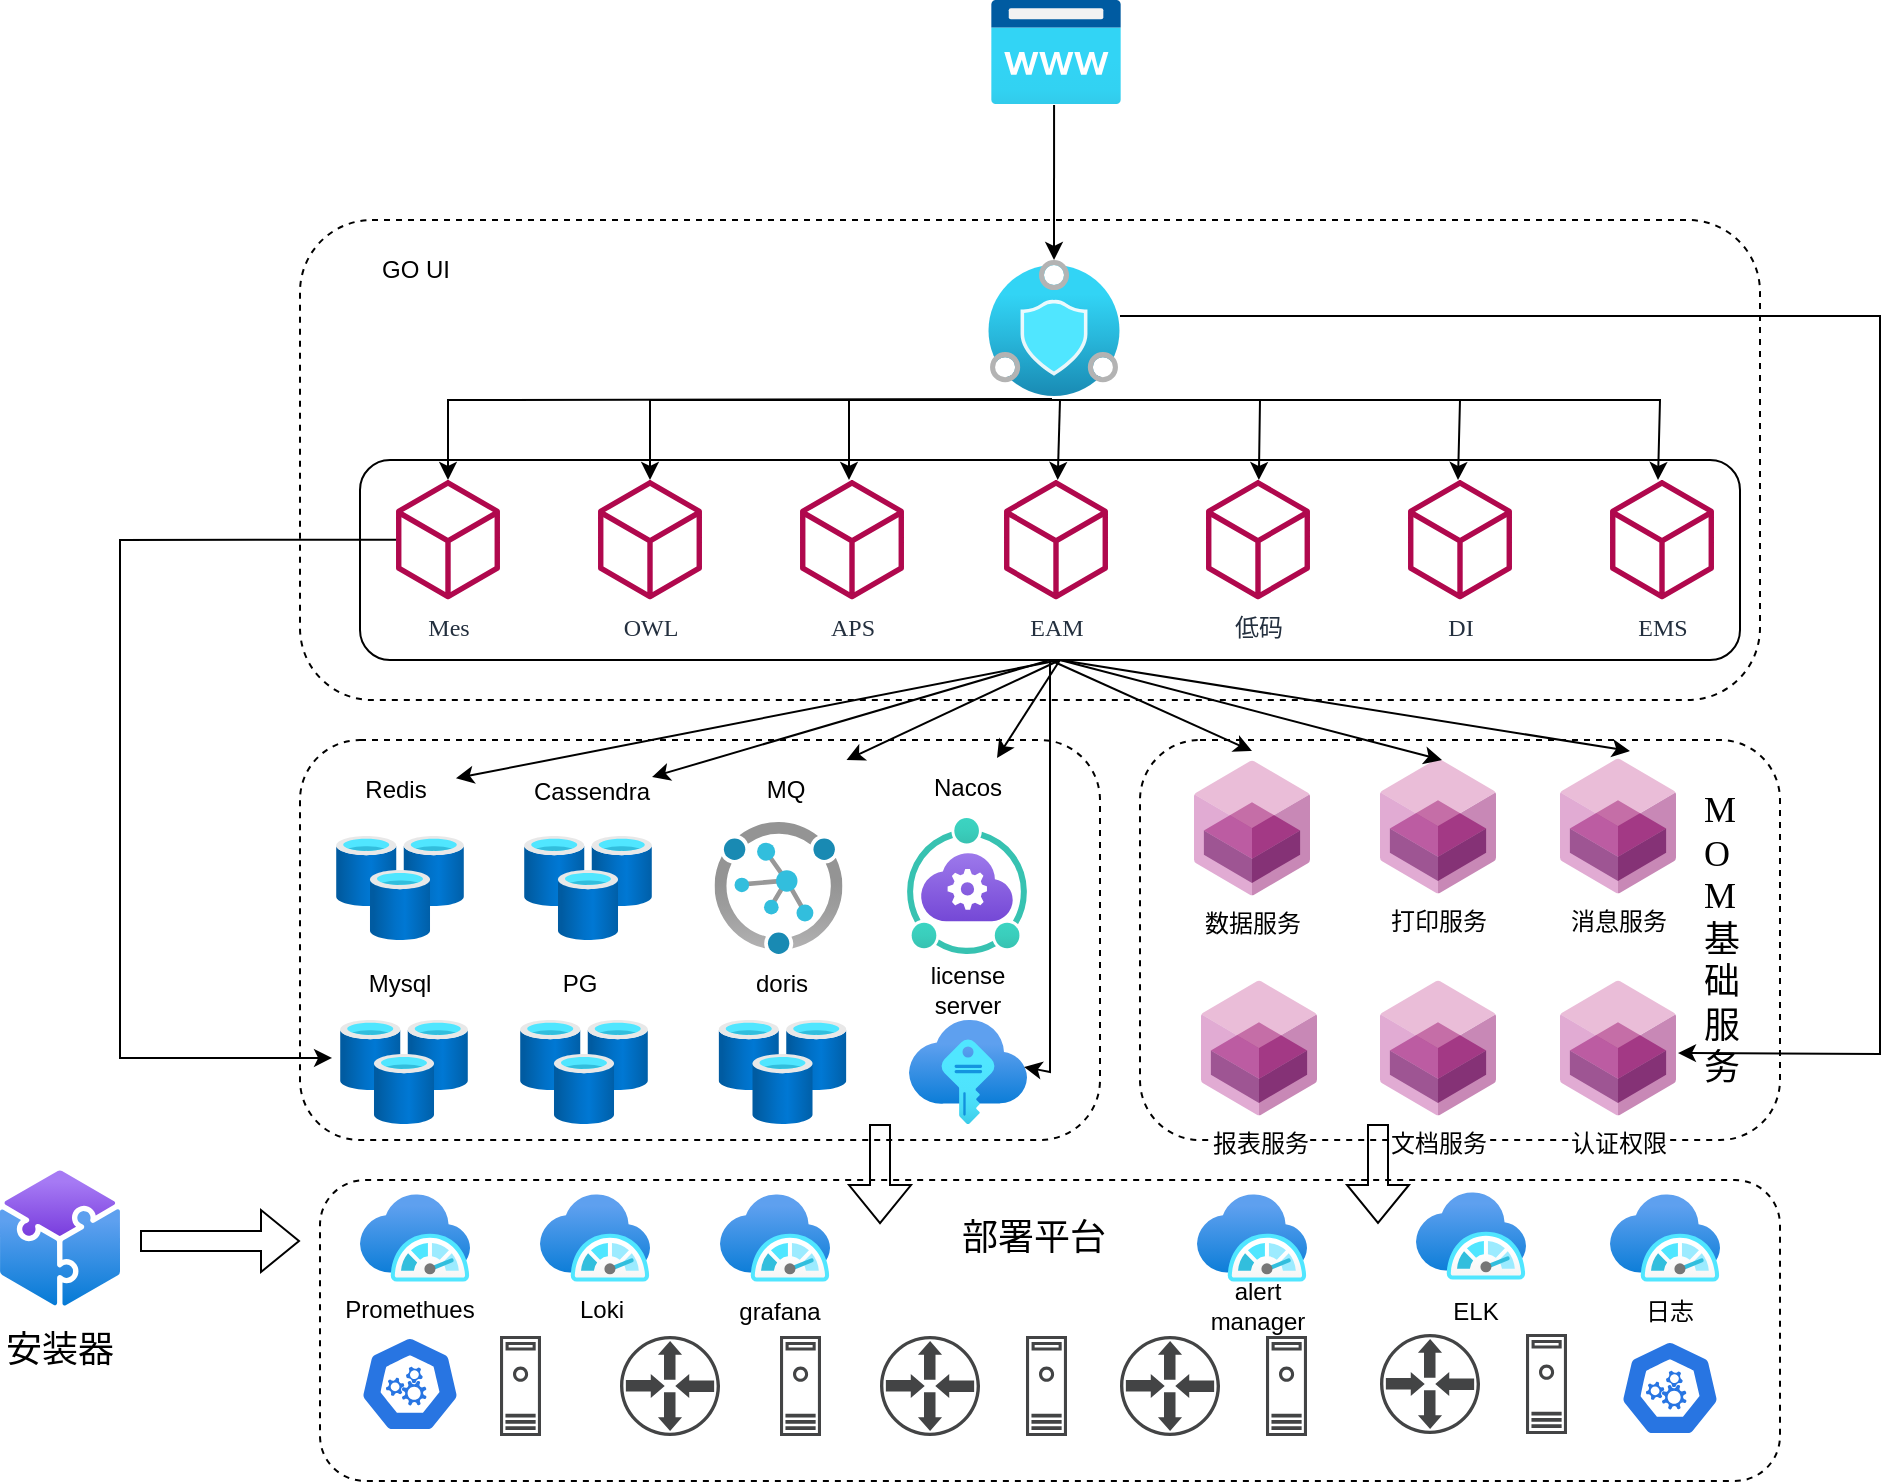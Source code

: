 <mxfile version="21.0.6" type="github">
  <diagram name="第 1 页" id="GkUpRgWgr7WP9c18bXzO">
    <mxGraphModel dx="1909" dy="1942" grid="1" gridSize="10" guides="1" tooltips="1" connect="1" arrows="1" fold="1" page="1" pageScale="1" pageWidth="827" pageHeight="1169" math="0" shadow="0">
      <root>
        <mxCell id="0" />
        <mxCell id="1" parent="0" />
        <mxCell id="T-1Ek754ZsedJuR4Ua0C-72" value="" style="rounded=1;whiteSpace=wrap;html=1;dashed=1;" vertex="1" parent="1">
          <mxGeometry x="440" y="360" width="320" height="200" as="geometry" />
        </mxCell>
        <mxCell id="T-1Ek754ZsedJuR4Ua0C-8" value="" style="rounded=1;whiteSpace=wrap;html=1;dashed=1;" vertex="1" parent="1">
          <mxGeometry x="30" y="580" width="730" height="150.5" as="geometry" />
        </mxCell>
        <mxCell id="T-1Ek754ZsedJuR4Ua0C-1" value="" style="sketch=0;pointerEvents=1;shadow=0;dashed=0;html=1;strokeColor=none;fillColor=#434445;aspect=fixed;labelPosition=center;verticalLabelPosition=bottom;verticalAlign=top;align=center;outlineConnect=0;shape=mxgraph.vvd.machine;" vertex="1" parent="1">
          <mxGeometry x="120" y="658" width="20.5" height="50" as="geometry" />
        </mxCell>
        <mxCell id="T-1Ek754ZsedJuR4Ua0C-2" value="" style="sketch=0;pointerEvents=1;shadow=0;dashed=0;html=1;strokeColor=none;fillColor=#434445;aspect=fixed;labelPosition=center;verticalLabelPosition=bottom;verticalAlign=top;align=center;outlineConnect=0;shape=mxgraph.vvd.machine;" vertex="1" parent="1">
          <mxGeometry x="260" y="658" width="20.5" height="50" as="geometry" />
        </mxCell>
        <mxCell id="T-1Ek754ZsedJuR4Ua0C-3" value="" style="sketch=0;pointerEvents=1;shadow=0;dashed=0;html=1;strokeColor=none;fillColor=#434445;aspect=fixed;labelPosition=center;verticalLabelPosition=bottom;verticalAlign=top;align=center;outlineConnect=0;shape=mxgraph.vvd.machine;" vertex="1" parent="1">
          <mxGeometry x="383" y="658" width="20.5" height="50" as="geometry" />
        </mxCell>
        <mxCell id="T-1Ek754ZsedJuR4Ua0C-4" value="" style="sketch=0;pointerEvents=1;shadow=0;dashed=0;html=1;strokeColor=none;fillColor=#434445;aspect=fixed;labelPosition=center;verticalLabelPosition=bottom;verticalAlign=top;align=center;outlineConnect=0;shape=mxgraph.vvd.physical_upstream_router;" vertex="1" parent="1">
          <mxGeometry x="180" y="658" width="50" height="50" as="geometry" />
        </mxCell>
        <mxCell id="T-1Ek754ZsedJuR4Ua0C-5" value="" style="sketch=0;pointerEvents=1;shadow=0;dashed=0;html=1;strokeColor=none;fillColor=#434445;aspect=fixed;labelPosition=center;verticalLabelPosition=bottom;verticalAlign=top;align=center;outlineConnect=0;shape=mxgraph.vvd.physical_upstream_router;" vertex="1" parent="1">
          <mxGeometry x="310" y="658" width="50" height="50" as="geometry" />
        </mxCell>
        <mxCell id="T-1Ek754ZsedJuR4Ua0C-6" value="" style="sketch=0;pointerEvents=1;shadow=0;dashed=0;html=1;strokeColor=none;fillColor=#434445;aspect=fixed;labelPosition=center;verticalLabelPosition=bottom;verticalAlign=top;align=center;outlineConnect=0;shape=mxgraph.vvd.machine;" vertex="1" parent="1">
          <mxGeometry x="503" y="658" width="20.5" height="50" as="geometry" />
        </mxCell>
        <mxCell id="T-1Ek754ZsedJuR4Ua0C-7" value="" style="sketch=0;pointerEvents=1;shadow=0;dashed=0;html=1;strokeColor=none;fillColor=#434445;aspect=fixed;labelPosition=center;verticalLabelPosition=bottom;verticalAlign=top;align=center;outlineConnect=0;shape=mxgraph.vvd.physical_upstream_router;" vertex="1" parent="1">
          <mxGeometry x="430" y="658" width="50" height="50" as="geometry" />
        </mxCell>
        <mxCell id="T-1Ek754ZsedJuR4Ua0C-10" value="" style="sketch=0;html=1;dashed=0;whitespace=wrap;fillColor=#2875E2;strokeColor=#ffffff;points=[[0.005,0.63,0],[0.1,0.2,0],[0.9,0.2,0],[0.5,0,0],[0.995,0.63,0],[0.72,0.99,0],[0.5,1,0],[0.28,0.99,0]];verticalLabelPosition=bottom;align=center;verticalAlign=top;shape=mxgraph.kubernetes.icon;prIcon=master" vertex="1" parent="1">
          <mxGeometry x="50" y="658" width="50" height="48" as="geometry" />
        </mxCell>
        <mxCell id="T-1Ek754ZsedJuR4Ua0C-11" value="" style="sketch=0;html=1;dashed=0;whitespace=wrap;fillColor=#2875E2;strokeColor=#ffffff;points=[[0.005,0.63,0],[0.1,0.2,0],[0.9,0.2,0],[0.5,0,0],[0.995,0.63,0],[0.72,0.99,0],[0.5,1,0],[0.28,0.99,0]];verticalLabelPosition=bottom;align=center;verticalAlign=top;shape=mxgraph.kubernetes.icon;prIcon=master" vertex="1" parent="1">
          <mxGeometry x="680" y="660" width="50" height="48" as="geometry" />
        </mxCell>
        <mxCell id="T-1Ek754ZsedJuR4Ua0C-12" value="&lt;font style=&quot;font-size: 18px;&quot;&gt;部署平台&lt;/font&gt;" style="text;html=1;strokeColor=none;fillColor=none;align=center;verticalAlign=middle;whiteSpace=wrap;rounded=0;" vertex="1" parent="1">
          <mxGeometry x="344" y="594" width="86" height="30" as="geometry" />
        </mxCell>
        <mxCell id="T-1Ek754ZsedJuR4Ua0C-16" value="" style="sketch=0;pointerEvents=1;shadow=0;dashed=0;html=1;strokeColor=none;fillColor=#434445;aspect=fixed;labelPosition=center;verticalLabelPosition=bottom;verticalAlign=top;align=center;outlineConnect=0;shape=mxgraph.vvd.machine;" vertex="1" parent="1">
          <mxGeometry x="633" y="657" width="20.5" height="50" as="geometry" />
        </mxCell>
        <mxCell id="T-1Ek754ZsedJuR4Ua0C-17" value="" style="sketch=0;pointerEvents=1;shadow=0;dashed=0;html=1;strokeColor=none;fillColor=#434445;aspect=fixed;labelPosition=center;verticalLabelPosition=bottom;verticalAlign=top;align=center;outlineConnect=0;shape=mxgraph.vvd.physical_upstream_router;" vertex="1" parent="1">
          <mxGeometry x="560" y="657" width="50" height="50" as="geometry" />
        </mxCell>
        <mxCell id="T-1Ek754ZsedJuR4Ua0C-22" value="" style="aspect=fixed;html=1;points=[];align=center;image;fontSize=12;image=img/lib/azure2/other/Azure_Support_Center_Blue.svg;" vertex="1" parent="1">
          <mxGeometry x="-130" y="575" width="60" height="68" as="geometry" />
        </mxCell>
        <mxCell id="T-1Ek754ZsedJuR4Ua0C-23" value="" style="shape=flexArrow;endArrow=classic;html=1;rounded=0;" edge="1" parent="1">
          <mxGeometry width="50" height="50" relative="1" as="geometry">
            <mxPoint x="-60" y="610.5" as="sourcePoint" />
            <mxPoint x="20" y="610.5" as="targetPoint" />
          </mxGeometry>
        </mxCell>
        <mxCell id="T-1Ek754ZsedJuR4Ua0C-24" value="&lt;font style=&quot;font-size: 18px;&quot;&gt;安装器&lt;/font&gt;" style="text;html=1;strokeColor=none;fillColor=none;align=center;verticalAlign=middle;whiteSpace=wrap;rounded=0;" vertex="1" parent="1">
          <mxGeometry x="-130" y="650" width="60" height="30" as="geometry" />
        </mxCell>
        <mxCell id="T-1Ek754ZsedJuR4Ua0C-26" value="" style="rounded=1;whiteSpace=wrap;html=1;dashed=1;" vertex="1" parent="1">
          <mxGeometry x="20" y="360" width="400" height="200" as="geometry" />
        </mxCell>
        <mxCell id="T-1Ek754ZsedJuR4Ua0C-31" value="" style="aspect=fixed;html=1;points=[];align=center;image;fontSize=12;image=img/lib/azure2/databases/Cache_Redis.svg;" vertex="1" parent="1">
          <mxGeometry x="38" y="408" width="64" height="52" as="geometry" />
        </mxCell>
        <mxCell id="T-1Ek754ZsedJuR4Ua0C-32" value="Redis" style="text;html=1;strokeColor=none;fillColor=none;align=center;verticalAlign=middle;whiteSpace=wrap;rounded=0;" vertex="1" parent="1">
          <mxGeometry x="38" y="370" width="60" height="30" as="geometry" />
        </mxCell>
        <mxCell id="T-1Ek754ZsedJuR4Ua0C-33" value="Mysql" style="text;html=1;strokeColor=none;fillColor=none;align=center;verticalAlign=middle;whiteSpace=wrap;rounded=0;" vertex="1" parent="1">
          <mxGeometry x="40" y="467" width="60" height="30" as="geometry" />
        </mxCell>
        <mxCell id="T-1Ek754ZsedJuR4Ua0C-34" value="PG" style="text;html=1;strokeColor=none;fillColor=none;align=center;verticalAlign=middle;whiteSpace=wrap;rounded=0;" vertex="1" parent="1">
          <mxGeometry x="130" y="467" width="60" height="30" as="geometry" />
        </mxCell>
        <mxCell id="T-1Ek754ZsedJuR4Ua0C-36" value="MQ" style="text;html=1;strokeColor=none;fillColor=none;align=center;verticalAlign=middle;whiteSpace=wrap;rounded=0;" vertex="1" parent="1">
          <mxGeometry x="233.25" y="370" width="60" height="30" as="geometry" />
        </mxCell>
        <mxCell id="T-1Ek754ZsedJuR4Ua0C-37" value="" style="aspect=fixed;html=1;points=[];align=center;image;fontSize=12;image=img/lib/azure2/monitor/SAP_Azure_Monitor.svg;" vertex="1" parent="1">
          <mxGeometry x="50" y="587" width="55" height="44" as="geometry" />
        </mxCell>
        <mxCell id="T-1Ek754ZsedJuR4Ua0C-38" value="" style="aspect=fixed;html=1;points=[];align=center;image;fontSize=12;image=img/lib/azure2/monitor/SAP_Azure_Monitor.svg;" vertex="1" parent="1">
          <mxGeometry x="140" y="587" width="55" height="44" as="geometry" />
        </mxCell>
        <mxCell id="T-1Ek754ZsedJuR4Ua0C-39" value="" style="aspect=fixed;html=1;points=[];align=center;image;fontSize=12;image=img/lib/azure2/monitor/SAP_Azure_Monitor.svg;" vertex="1" parent="1">
          <mxGeometry x="230" y="587" width="55" height="44" as="geometry" />
        </mxCell>
        <mxCell id="T-1Ek754ZsedJuR4Ua0C-40" value="" style="aspect=fixed;html=1;points=[];align=center;image;fontSize=12;image=img/lib/azure2/monitor/SAP_Azure_Monitor.svg;" vertex="1" parent="1">
          <mxGeometry x="468.5" y="587" width="55" height="44" as="geometry" />
        </mxCell>
        <mxCell id="T-1Ek754ZsedJuR4Ua0C-41" value="Promethues" style="text;html=1;strokeColor=none;fillColor=none;align=center;verticalAlign=middle;whiteSpace=wrap;rounded=0;" vertex="1" parent="1">
          <mxGeometry x="45" y="630" width="60" height="30" as="geometry" />
        </mxCell>
        <mxCell id="T-1Ek754ZsedJuR4Ua0C-42" value="Loki" style="text;html=1;strokeColor=none;fillColor=none;align=center;verticalAlign=middle;whiteSpace=wrap;rounded=0;" vertex="1" parent="1">
          <mxGeometry x="140.5" y="630" width="60" height="30" as="geometry" />
        </mxCell>
        <mxCell id="T-1Ek754ZsedJuR4Ua0C-43" value="grafana" style="text;html=1;strokeColor=none;fillColor=none;align=center;verticalAlign=middle;whiteSpace=wrap;rounded=0;" vertex="1" parent="1">
          <mxGeometry x="230" y="631" width="60" height="30" as="geometry" />
        </mxCell>
        <mxCell id="T-1Ek754ZsedJuR4Ua0C-44" value="" style="aspect=fixed;html=1;points=[];align=center;image;fontSize=12;image=img/lib/azure2/databases/Cache_Redis.svg;" vertex="1" parent="1">
          <mxGeometry x="40" y="500" width="64" height="52" as="geometry" />
        </mxCell>
        <mxCell id="T-1Ek754ZsedJuR4Ua0C-45" value="" style="aspect=fixed;html=1;points=[];align=center;image;fontSize=12;image=img/lib/azure2/databases/Cache_Redis.svg;" vertex="1" parent="1">
          <mxGeometry x="130" y="500" width="64" height="52" as="geometry" />
        </mxCell>
        <mxCell id="T-1Ek754ZsedJuR4Ua0C-46" value="" style="aspect=fixed;html=1;points=[];align=center;image;fontSize=12;image=img/lib/azure2/databases/Cache_Redis.svg;" vertex="1" parent="1">
          <mxGeometry x="229.25" y="500" width="64" height="52" as="geometry" />
        </mxCell>
        <mxCell id="T-1Ek754ZsedJuR4Ua0C-47" value="" style="aspect=fixed;html=1;points=[];align=center;image;fontSize=12;image=img/lib/azure2/databases/Cache_Redis.svg;" vertex="1" parent="1">
          <mxGeometry x="132" y="408" width="64" height="52" as="geometry" />
        </mxCell>
        <mxCell id="T-1Ek754ZsedJuR4Ua0C-49" value="" style="aspect=fixed;html=1;points=[];align=center;image;fontSize=12;image=img/lib/azure2/iot/Device_Provisioning_Services.svg;" vertex="1" parent="1">
          <mxGeometry x="227.25" y="401" width="64" height="66" as="geometry" />
        </mxCell>
        <mxCell id="T-1Ek754ZsedJuR4Ua0C-50" value="Cassendra" style="text;html=1;strokeColor=none;fillColor=none;align=center;verticalAlign=middle;whiteSpace=wrap;rounded=0;" vertex="1" parent="1">
          <mxGeometry x="136" y="371" width="60" height="30" as="geometry" />
        </mxCell>
        <mxCell id="T-1Ek754ZsedJuR4Ua0C-51" value="doris" style="text;html=1;strokeColor=none;fillColor=none;align=center;verticalAlign=middle;whiteSpace=wrap;rounded=0;" vertex="1" parent="1">
          <mxGeometry x="231.25" y="467" width="60" height="30" as="geometry" />
        </mxCell>
        <mxCell id="T-1Ek754ZsedJuR4Ua0C-52" value="" style="aspect=fixed;html=1;points=[];align=center;image;fontSize=12;image=img/lib/azure2/monitor/SAP_Azure_Monitor.svg;" vertex="1" parent="1">
          <mxGeometry x="578" y="586" width="55" height="44" as="geometry" />
        </mxCell>
        <mxCell id="T-1Ek754ZsedJuR4Ua0C-53" value="" style="aspect=fixed;html=1;points=[];align=center;image;fontSize=12;image=img/lib/azure2/monitor/SAP_Azure_Monitor.svg;" vertex="1" parent="1">
          <mxGeometry x="675" y="587" width="55" height="44" as="geometry" />
        </mxCell>
        <mxCell id="T-1Ek754ZsedJuR4Ua0C-54" value="alert manager" style="text;html=1;strokeColor=none;fillColor=none;align=center;verticalAlign=middle;whiteSpace=wrap;rounded=0;" vertex="1" parent="1">
          <mxGeometry x="468.5" y="628" width="60" height="30" as="geometry" />
        </mxCell>
        <mxCell id="T-1Ek754ZsedJuR4Ua0C-55" value="ELK" style="text;html=1;strokeColor=none;fillColor=none;align=center;verticalAlign=middle;whiteSpace=wrap;rounded=0;" vertex="1" parent="1">
          <mxGeometry x="578" y="631" width="60" height="30" as="geometry" />
        </mxCell>
        <mxCell id="T-1Ek754ZsedJuR4Ua0C-56" value="" style="aspect=fixed;html=1;points=[];align=center;image;fontSize=12;image=img/lib/azure2/other/Azure_Network_Function_Manager.svg;" vertex="1" parent="1">
          <mxGeometry x="323.5" y="399" width="60" height="68" as="geometry" />
        </mxCell>
        <mxCell id="T-1Ek754ZsedJuR4Ua0C-58" value="Nacos" style="text;html=1;strokeColor=none;fillColor=none;align=center;verticalAlign=middle;whiteSpace=wrap;rounded=0;" vertex="1" parent="1">
          <mxGeometry x="323.5" y="369" width="60" height="30" as="geometry" />
        </mxCell>
        <mxCell id="T-1Ek754ZsedJuR4Ua0C-19" value="" style="aspect=fixed;html=1;points=[];align=center;image;fontSize=12;image=img/lib/azure2/other/SSH_Keys.svg;" vertex="1" parent="1">
          <mxGeometry x="324.5" y="500" width="59" height="52.06" as="geometry" />
        </mxCell>
        <mxCell id="T-1Ek754ZsedJuR4Ua0C-59" value="license server" style="text;html=1;strokeColor=none;fillColor=none;align=center;verticalAlign=middle;whiteSpace=wrap;rounded=0;" vertex="1" parent="1">
          <mxGeometry x="323.5" y="470" width="60" height="30" as="geometry" />
        </mxCell>
        <mxCell id="T-1Ek754ZsedJuR4Ua0C-60" value="数据服务" style="aspect=fixed;html=1;points=[];align=center;image;fontSize=12;image=img/lib/azure2/other/Reserved_Capacity.svg;" vertex="1" parent="1">
          <mxGeometry x="467" y="370" width="58.0" height="68" as="geometry" />
        </mxCell>
        <mxCell id="T-1Ek754ZsedJuR4Ua0C-61" value="打印服务" style="aspect=fixed;html=1;points=[];align=center;image;fontSize=12;image=img/lib/azure2/other/Reserved_Capacity.svg;" vertex="1" parent="1">
          <mxGeometry x="560" y="369" width="58.0" height="68" as="geometry" />
        </mxCell>
        <mxCell id="T-1Ek754ZsedJuR4Ua0C-66" value="消息服务" style="aspect=fixed;html=1;points=[];align=center;image;fontSize=12;image=img/lib/azure2/other/Reserved_Capacity.svg;" vertex="1" parent="1">
          <mxGeometry x="650" y="369" width="58.0" height="68" as="geometry" />
        </mxCell>
        <mxCell id="T-1Ek754ZsedJuR4Ua0C-69" value="报表服务" style="aspect=fixed;html=1;points=[];align=center;image;fontSize=12;image=img/lib/azure2/other/Reserved_Capacity.svg;" vertex="1" parent="1">
          <mxGeometry x="470.5" y="480" width="58.0" height="68" as="geometry" />
        </mxCell>
        <mxCell id="T-1Ek754ZsedJuR4Ua0C-70" value="文档服务" style="aspect=fixed;html=1;points=[];align=center;image;fontSize=12;image=img/lib/azure2/other/Reserved_Capacity.svg;" vertex="1" parent="1">
          <mxGeometry x="560" y="480" width="58.0" height="68" as="geometry" />
        </mxCell>
        <mxCell id="T-1Ek754ZsedJuR4Ua0C-71" value="认证权限" style="aspect=fixed;html=1;points=[];align=center;image;fontSize=12;image=img/lib/azure2/other/Reserved_Capacity.svg;" vertex="1" parent="1">
          <mxGeometry x="650" y="480" width="58.0" height="68" as="geometry" />
        </mxCell>
        <mxCell id="T-1Ek754ZsedJuR4Ua0C-73" value="&lt;span style=&quot;font-size: 18px;&quot;&gt;M&lt;br&gt;O&lt;br&gt;M&lt;br&gt;基&lt;br&gt;础&lt;br&gt;服&lt;br&gt;务&lt;/span&gt;" style="text;html=1;strokeColor=none;fillColor=none;align=left;verticalAlign=middle;whiteSpace=wrap;rounded=0;fontFamily=Verdana;horizontal=1;direction=east;" vertex="1" parent="1">
          <mxGeometry x="720" y="386.25" width="22" height="147.5" as="geometry" />
        </mxCell>
        <mxCell id="T-1Ek754ZsedJuR4Ua0C-74" value="" style="rounded=1;whiteSpace=wrap;html=1;dashed=1;" vertex="1" parent="1">
          <mxGeometry x="20" y="100" width="730" height="240" as="geometry" />
        </mxCell>
        <mxCell id="T-1Ek754ZsedJuR4Ua0C-75" value="GO UI" style="text;html=1;strokeColor=none;fillColor=none;align=center;verticalAlign=middle;whiteSpace=wrap;rounded=0;" vertex="1" parent="1">
          <mxGeometry x="47.5" y="110" width="60" height="30" as="geometry" />
        </mxCell>
        <mxCell id="T-1Ek754ZsedJuR4Ua0C-78" value="Mes" style="sketch=0;outlineConnect=0;fontColor=#232F3E;gradientColor=none;fillColor=#B0084D;strokeColor=none;dashed=0;verticalLabelPosition=bottom;verticalAlign=top;align=center;html=1;fontSize=12;fontStyle=0;aspect=fixed;pointerEvents=1;shape=mxgraph.aws4.resources;rounded=0;fontFamily=Verdana;" vertex="1" parent="1">
          <mxGeometry x="68" y="230" width="52" height="59.65" as="geometry" />
        </mxCell>
        <mxCell id="T-1Ek754ZsedJuR4Ua0C-82" value="" style="endArrow=classic;html=1;rounded=0;fontFamily=Verdana;fontSize=12;fontColor=default;entryX=-0.062;entryY=0.365;entryDx=0;entryDy=0;entryPerimeter=0;" edge="1" parent="1" source="T-1Ek754ZsedJuR4Ua0C-78" target="T-1Ek754ZsedJuR4Ua0C-44">
          <mxGeometry width="50" height="50" relative="1" as="geometry">
            <mxPoint x="390" y="320" as="sourcePoint" />
            <mxPoint x="440" y="270" as="targetPoint" />
            <Array as="points">
              <mxPoint x="-70" y="260" />
              <mxPoint x="-70" y="519" />
            </Array>
          </mxGeometry>
        </mxCell>
        <mxCell id="T-1Ek754ZsedJuR4Ua0C-84" value="" style="aspect=fixed;html=1;points=[];align=center;image;fontSize=12;image=img/lib/azure2/other/Azure_Sphere.svg;rounded=0;fontFamily=Verdana;fontColor=default;fillColor=none;gradientColor=none;" vertex="1" parent="1">
          <mxGeometry x="364" y="120" width="66" height="68" as="geometry" />
        </mxCell>
        <mxCell id="T-1Ek754ZsedJuR4Ua0C-86" value="OWL" style="sketch=0;outlineConnect=0;fontColor=#232F3E;gradientColor=none;fillColor=#B0084D;strokeColor=none;dashed=0;verticalLabelPosition=bottom;verticalAlign=top;align=center;html=1;fontSize=12;fontStyle=0;aspect=fixed;pointerEvents=1;shape=mxgraph.aws4.resources;rounded=0;fontFamily=Verdana;" vertex="1" parent="1">
          <mxGeometry x="169" y="230" width="52" height="59.65" as="geometry" />
        </mxCell>
        <mxCell id="T-1Ek754ZsedJuR4Ua0C-87" value="APS" style="sketch=0;outlineConnect=0;fontColor=#232F3E;gradientColor=none;fillColor=#B0084D;strokeColor=none;dashed=0;verticalLabelPosition=bottom;verticalAlign=top;align=center;html=1;fontSize=12;fontStyle=0;aspect=fixed;pointerEvents=1;shape=mxgraph.aws4.resources;rounded=0;fontFamily=Verdana;" vertex="1" parent="1">
          <mxGeometry x="270" y="230" width="52" height="59.65" as="geometry" />
        </mxCell>
        <mxCell id="T-1Ek754ZsedJuR4Ua0C-88" value="EAM" style="sketch=0;outlineConnect=0;fontColor=#232F3E;gradientColor=none;fillColor=#B0084D;strokeColor=none;dashed=0;verticalLabelPosition=bottom;verticalAlign=top;align=center;html=1;fontSize=12;fontStyle=0;aspect=fixed;pointerEvents=1;shape=mxgraph.aws4.resources;rounded=0;fontFamily=Verdana;" vertex="1" parent="1">
          <mxGeometry x="372" y="230" width="52" height="59.65" as="geometry" />
        </mxCell>
        <mxCell id="T-1Ek754ZsedJuR4Ua0C-89" value="低码" style="sketch=0;outlineConnect=0;fontColor=#232F3E;gradientColor=none;fillColor=#B0084D;strokeColor=none;dashed=0;verticalLabelPosition=bottom;verticalAlign=top;align=center;html=1;fontSize=12;fontStyle=0;aspect=fixed;pointerEvents=1;shape=mxgraph.aws4.resources;rounded=0;fontFamily=Verdana;" vertex="1" parent="1">
          <mxGeometry x="473" y="230" width="52" height="59.65" as="geometry" />
        </mxCell>
        <mxCell id="T-1Ek754ZsedJuR4Ua0C-90" value="DI" style="sketch=0;outlineConnect=0;fontColor=#232F3E;gradientColor=none;fillColor=#B0084D;strokeColor=none;dashed=0;verticalLabelPosition=bottom;verticalAlign=top;align=center;html=1;fontSize=12;fontStyle=0;aspect=fixed;pointerEvents=1;shape=mxgraph.aws4.resources;rounded=0;fontFamily=Verdana;" vertex="1" parent="1">
          <mxGeometry x="574" y="230" width="52" height="59.65" as="geometry" />
        </mxCell>
        <mxCell id="T-1Ek754ZsedJuR4Ua0C-91" value="EMS" style="sketch=0;outlineConnect=0;fontColor=#232F3E;gradientColor=none;fillColor=#B0084D;strokeColor=none;dashed=0;verticalLabelPosition=bottom;verticalAlign=top;align=center;html=1;fontSize=12;fontStyle=0;aspect=fixed;pointerEvents=1;shape=mxgraph.aws4.resources;rounded=0;fontFamily=Verdana;" vertex="1" parent="1">
          <mxGeometry x="675" y="230" width="52" height="59.65" as="geometry" />
        </mxCell>
        <mxCell id="T-1Ek754ZsedJuR4Ua0C-92" value="日志" style="text;html=1;strokeColor=none;fillColor=none;align=center;verticalAlign=middle;whiteSpace=wrap;rounded=0;" vertex="1" parent="1">
          <mxGeometry x="675" y="631" width="60" height="30" as="geometry" />
        </mxCell>
        <mxCell id="T-1Ek754ZsedJuR4Ua0C-94" value="" style="aspect=fixed;html=1;points=[];align=center;image;fontSize=12;image=img/lib/azure2/app_services/App_Service_Domains.svg;rounded=0;fontFamily=Verdana;fontColor=default;fillColor=none;gradientColor=none;" vertex="1" parent="1">
          <mxGeometry x="365.5" y="-10" width="65" height="52" as="geometry" />
        </mxCell>
        <mxCell id="T-1Ek754ZsedJuR4Ua0C-95" value="" style="endArrow=classic;html=1;rounded=0;fontFamily=Verdana;fontSize=12;fontColor=default;exitX=0.485;exitY=1.01;exitDx=0;exitDy=0;exitPerimeter=0;" edge="1" parent="1" source="T-1Ek754ZsedJuR4Ua0C-94" target="T-1Ek754ZsedJuR4Ua0C-84">
          <mxGeometry width="50" height="50" relative="1" as="geometry">
            <mxPoint x="390" y="190" as="sourcePoint" />
            <mxPoint x="440" y="140" as="targetPoint" />
          </mxGeometry>
        </mxCell>
        <mxCell id="T-1Ek754ZsedJuR4Ua0C-96" value="" style="endArrow=classic;html=1;rounded=0;fontFamily=Verdana;fontSize=12;fontColor=default;exitX=0.485;exitY=1.022;exitDx=0;exitDy=0;exitPerimeter=0;" edge="1" parent="1" source="T-1Ek754ZsedJuR4Ua0C-84" target="T-1Ek754ZsedJuR4Ua0C-78">
          <mxGeometry width="50" height="50" relative="1" as="geometry">
            <mxPoint x="440" y="150" as="sourcePoint" />
            <mxPoint x="490" y="100" as="targetPoint" />
            <Array as="points">
              <mxPoint x="94" y="190" />
            </Array>
          </mxGeometry>
        </mxCell>
        <mxCell id="T-1Ek754ZsedJuR4Ua0C-98" value="" style="endArrow=classic;html=1;rounded=0;fontFamily=Verdana;fontSize=12;fontColor=default;" edge="1" parent="1" target="T-1Ek754ZsedJuR4Ua0C-86">
          <mxGeometry width="50" height="50" relative="1" as="geometry">
            <mxPoint x="400" y="190" as="sourcePoint" />
            <mxPoint x="440" y="140" as="targetPoint" />
            <Array as="points">
              <mxPoint x="195" y="190" />
            </Array>
          </mxGeometry>
        </mxCell>
        <mxCell id="T-1Ek754ZsedJuR4Ua0C-99" value="" style="endArrow=classic;html=1;rounded=0;fontFamily=Verdana;fontSize=12;fontColor=default;" edge="1" parent="1">
          <mxGeometry width="50" height="50" relative="1" as="geometry">
            <mxPoint x="400" y="190" as="sourcePoint" />
            <mxPoint x="294.5" y="230" as="targetPoint" />
            <Array as="points">
              <mxPoint x="294.5" y="190" />
            </Array>
          </mxGeometry>
        </mxCell>
        <mxCell id="T-1Ek754ZsedJuR4Ua0C-100" value="" style="endArrow=classic;html=1;rounded=0;fontFamily=Verdana;fontSize=12;fontColor=default;" edge="1" parent="1" target="T-1Ek754ZsedJuR4Ua0C-88">
          <mxGeometry width="50" height="50" relative="1" as="geometry">
            <mxPoint x="400" y="190" as="sourcePoint" />
            <mxPoint x="440" y="140" as="targetPoint" />
          </mxGeometry>
        </mxCell>
        <mxCell id="T-1Ek754ZsedJuR4Ua0C-101" value="" style="endArrow=classic;html=1;rounded=0;fontFamily=Verdana;fontSize=12;fontColor=default;" edge="1" parent="1" target="T-1Ek754ZsedJuR4Ua0C-89">
          <mxGeometry width="50" height="50" relative="1" as="geometry">
            <mxPoint x="400" y="190" as="sourcePoint" />
            <mxPoint x="440" y="140" as="targetPoint" />
            <Array as="points">
              <mxPoint x="500" y="190" />
            </Array>
          </mxGeometry>
        </mxCell>
        <mxCell id="T-1Ek754ZsedJuR4Ua0C-102" value="" style="endArrow=classic;html=1;rounded=0;fontFamily=Verdana;fontSize=12;fontColor=default;" edge="1" parent="1">
          <mxGeometry width="50" height="50" relative="1" as="geometry">
            <mxPoint x="500" y="190" as="sourcePoint" />
            <mxPoint x="599" y="230" as="targetPoint" />
            <Array as="points">
              <mxPoint x="600" y="190" />
            </Array>
          </mxGeometry>
        </mxCell>
        <mxCell id="T-1Ek754ZsedJuR4Ua0C-103" value="" style="endArrow=classic;html=1;rounded=0;fontFamily=Verdana;fontSize=12;fontColor=default;" edge="1" parent="1">
          <mxGeometry width="50" height="50" relative="1" as="geometry">
            <mxPoint x="600" y="190" as="sourcePoint" />
            <mxPoint x="699" y="230" as="targetPoint" />
            <Array as="points">
              <mxPoint x="700" y="190" />
            </Array>
          </mxGeometry>
        </mxCell>
        <mxCell id="T-1Ek754ZsedJuR4Ua0C-104" value="" style="endArrow=classic;html=1;rounded=0;fontFamily=Verdana;fontSize=12;fontColor=default;entryX=1.017;entryY=0.537;entryDx=0;entryDy=0;entryPerimeter=0;" edge="1" parent="1" target="T-1Ek754ZsedJuR4Ua0C-71">
          <mxGeometry width="50" height="50" relative="1" as="geometry">
            <mxPoint x="430" y="148" as="sourcePoint" />
            <mxPoint x="529" y="188" as="targetPoint" />
            <Array as="points">
              <mxPoint x="810" y="148" />
              <mxPoint x="810" y="517" />
            </Array>
          </mxGeometry>
        </mxCell>
        <mxCell id="T-1Ek754ZsedJuR4Ua0C-107" value="" style="rounded=1;whiteSpace=wrap;html=1;fontFamily=Verdana;fontSize=12;fontColor=default;fillColor=none;gradientColor=none;" vertex="1" parent="1">
          <mxGeometry x="50" y="220" width="690" height="100" as="geometry" />
        </mxCell>
        <mxCell id="T-1Ek754ZsedJuR4Ua0C-108" value="" style="endArrow=classic;html=1;rounded=0;fontFamily=Verdana;fontSize=12;fontColor=default;exitX=0.5;exitY=1;exitDx=0;exitDy=0;entryX=0.975;entryY=0.451;entryDx=0;entryDy=0;entryPerimeter=0;" edge="1" parent="1" source="T-1Ek754ZsedJuR4Ua0C-107" target="T-1Ek754ZsedJuR4Ua0C-19">
          <mxGeometry width="50" height="50" relative="1" as="geometry">
            <mxPoint x="390" y="250" as="sourcePoint" />
            <mxPoint x="440" y="200" as="targetPoint" />
            <Array as="points">
              <mxPoint x="395" y="526" />
            </Array>
          </mxGeometry>
        </mxCell>
        <mxCell id="T-1Ek754ZsedJuR4Ua0C-110" value="" style="endArrow=classic;html=1;rounded=0;fontFamily=Verdana;fontSize=12;fontColor=default;" edge="1" parent="1" target="T-1Ek754ZsedJuR4Ua0C-32">
          <mxGeometry width="50" height="50" relative="1" as="geometry">
            <mxPoint x="400" y="320" as="sourcePoint" />
            <mxPoint x="440" y="410" as="targetPoint" />
          </mxGeometry>
        </mxCell>
        <mxCell id="T-1Ek754ZsedJuR4Ua0C-111" value="" style="endArrow=classic;html=1;rounded=0;fontFamily=Verdana;fontSize=12;fontColor=default;entryX=1;entryY=0.25;entryDx=0;entryDy=0;exitX=0.5;exitY=1;exitDx=0;exitDy=0;" edge="1" parent="1" source="T-1Ek754ZsedJuR4Ua0C-107" target="T-1Ek754ZsedJuR4Ua0C-50">
          <mxGeometry width="50" height="50" relative="1" as="geometry">
            <mxPoint x="410" y="330" as="sourcePoint" />
            <mxPoint x="108" y="389" as="targetPoint" />
          </mxGeometry>
        </mxCell>
        <mxCell id="T-1Ek754ZsedJuR4Ua0C-114" value="" style="endArrow=classic;html=1;rounded=0;fontFamily=Verdana;fontSize=12;fontColor=default;entryX=1;entryY=0;entryDx=0;entryDy=0;" edge="1" parent="1" target="T-1Ek754ZsedJuR4Ua0C-36">
          <mxGeometry width="50" height="50" relative="1" as="geometry">
            <mxPoint x="400" y="320" as="sourcePoint" />
            <mxPoint x="206" y="389" as="targetPoint" />
          </mxGeometry>
        </mxCell>
        <mxCell id="T-1Ek754ZsedJuR4Ua0C-115" value="" style="endArrow=classic;html=1;rounded=0;fontFamily=Verdana;fontSize=12;fontColor=default;entryX=0.75;entryY=0;entryDx=0;entryDy=0;" edge="1" parent="1" target="T-1Ek754ZsedJuR4Ua0C-58">
          <mxGeometry width="50" height="50" relative="1" as="geometry">
            <mxPoint x="400" y="320" as="sourcePoint" />
            <mxPoint x="303" y="380" as="targetPoint" />
          </mxGeometry>
        </mxCell>
        <mxCell id="T-1Ek754ZsedJuR4Ua0C-116" value="" style="endArrow=classic;html=1;rounded=0;fontFamily=Verdana;fontSize=12;fontColor=default;entryX=0.5;entryY=-0.066;entryDx=0;entryDy=0;exitX=0.5;exitY=1;exitDx=0;exitDy=0;entryPerimeter=0;" edge="1" parent="1" source="T-1Ek754ZsedJuR4Ua0C-107" target="T-1Ek754ZsedJuR4Ua0C-60">
          <mxGeometry width="50" height="50" relative="1" as="geometry">
            <mxPoint x="410" y="330" as="sourcePoint" />
            <mxPoint x="379" y="379" as="targetPoint" />
          </mxGeometry>
        </mxCell>
        <mxCell id="T-1Ek754ZsedJuR4Ua0C-117" value="" style="endArrow=classic;html=1;rounded=0;fontFamily=Verdana;fontSize=12;fontColor=default;entryX=0.5;entryY=-0.066;entryDx=0;entryDy=0;entryPerimeter=0;" edge="1" parent="1">
          <mxGeometry width="50" height="50" relative="1" as="geometry">
            <mxPoint x="400" y="320" as="sourcePoint" />
            <mxPoint x="591" y="370" as="targetPoint" />
          </mxGeometry>
        </mxCell>
        <mxCell id="T-1Ek754ZsedJuR4Ua0C-118" value="" style="endArrow=classic;html=1;rounded=0;fontFamily=Verdana;fontSize=12;fontColor=default;entryX=0.603;entryY=-0.051;entryDx=0;entryDy=0;entryPerimeter=0;" edge="1" parent="1" target="T-1Ek754ZsedJuR4Ua0C-66">
          <mxGeometry width="50" height="50" relative="1" as="geometry">
            <mxPoint x="400" y="320" as="sourcePoint" />
            <mxPoint x="601" y="380" as="targetPoint" />
          </mxGeometry>
        </mxCell>
        <mxCell id="T-1Ek754ZsedJuR4Ua0C-119" value="" style="shape=flexArrow;endArrow=classic;html=1;rounded=0;fontFamily=Verdana;fontSize=12;fontColor=default;" edge="1" parent="1">
          <mxGeometry width="50" height="50" relative="1" as="geometry">
            <mxPoint x="310" y="552.06" as="sourcePoint" />
            <mxPoint x="310" y="602.06" as="targetPoint" />
          </mxGeometry>
        </mxCell>
        <mxCell id="T-1Ek754ZsedJuR4Ua0C-120" value="" style="shape=flexArrow;endArrow=classic;html=1;rounded=0;fontFamily=Verdana;fontSize=12;fontColor=default;" edge="1" parent="1">
          <mxGeometry width="50" height="50" relative="1" as="geometry">
            <mxPoint x="559" y="552" as="sourcePoint" />
            <mxPoint x="559" y="602" as="targetPoint" />
          </mxGeometry>
        </mxCell>
      </root>
    </mxGraphModel>
  </diagram>
</mxfile>
